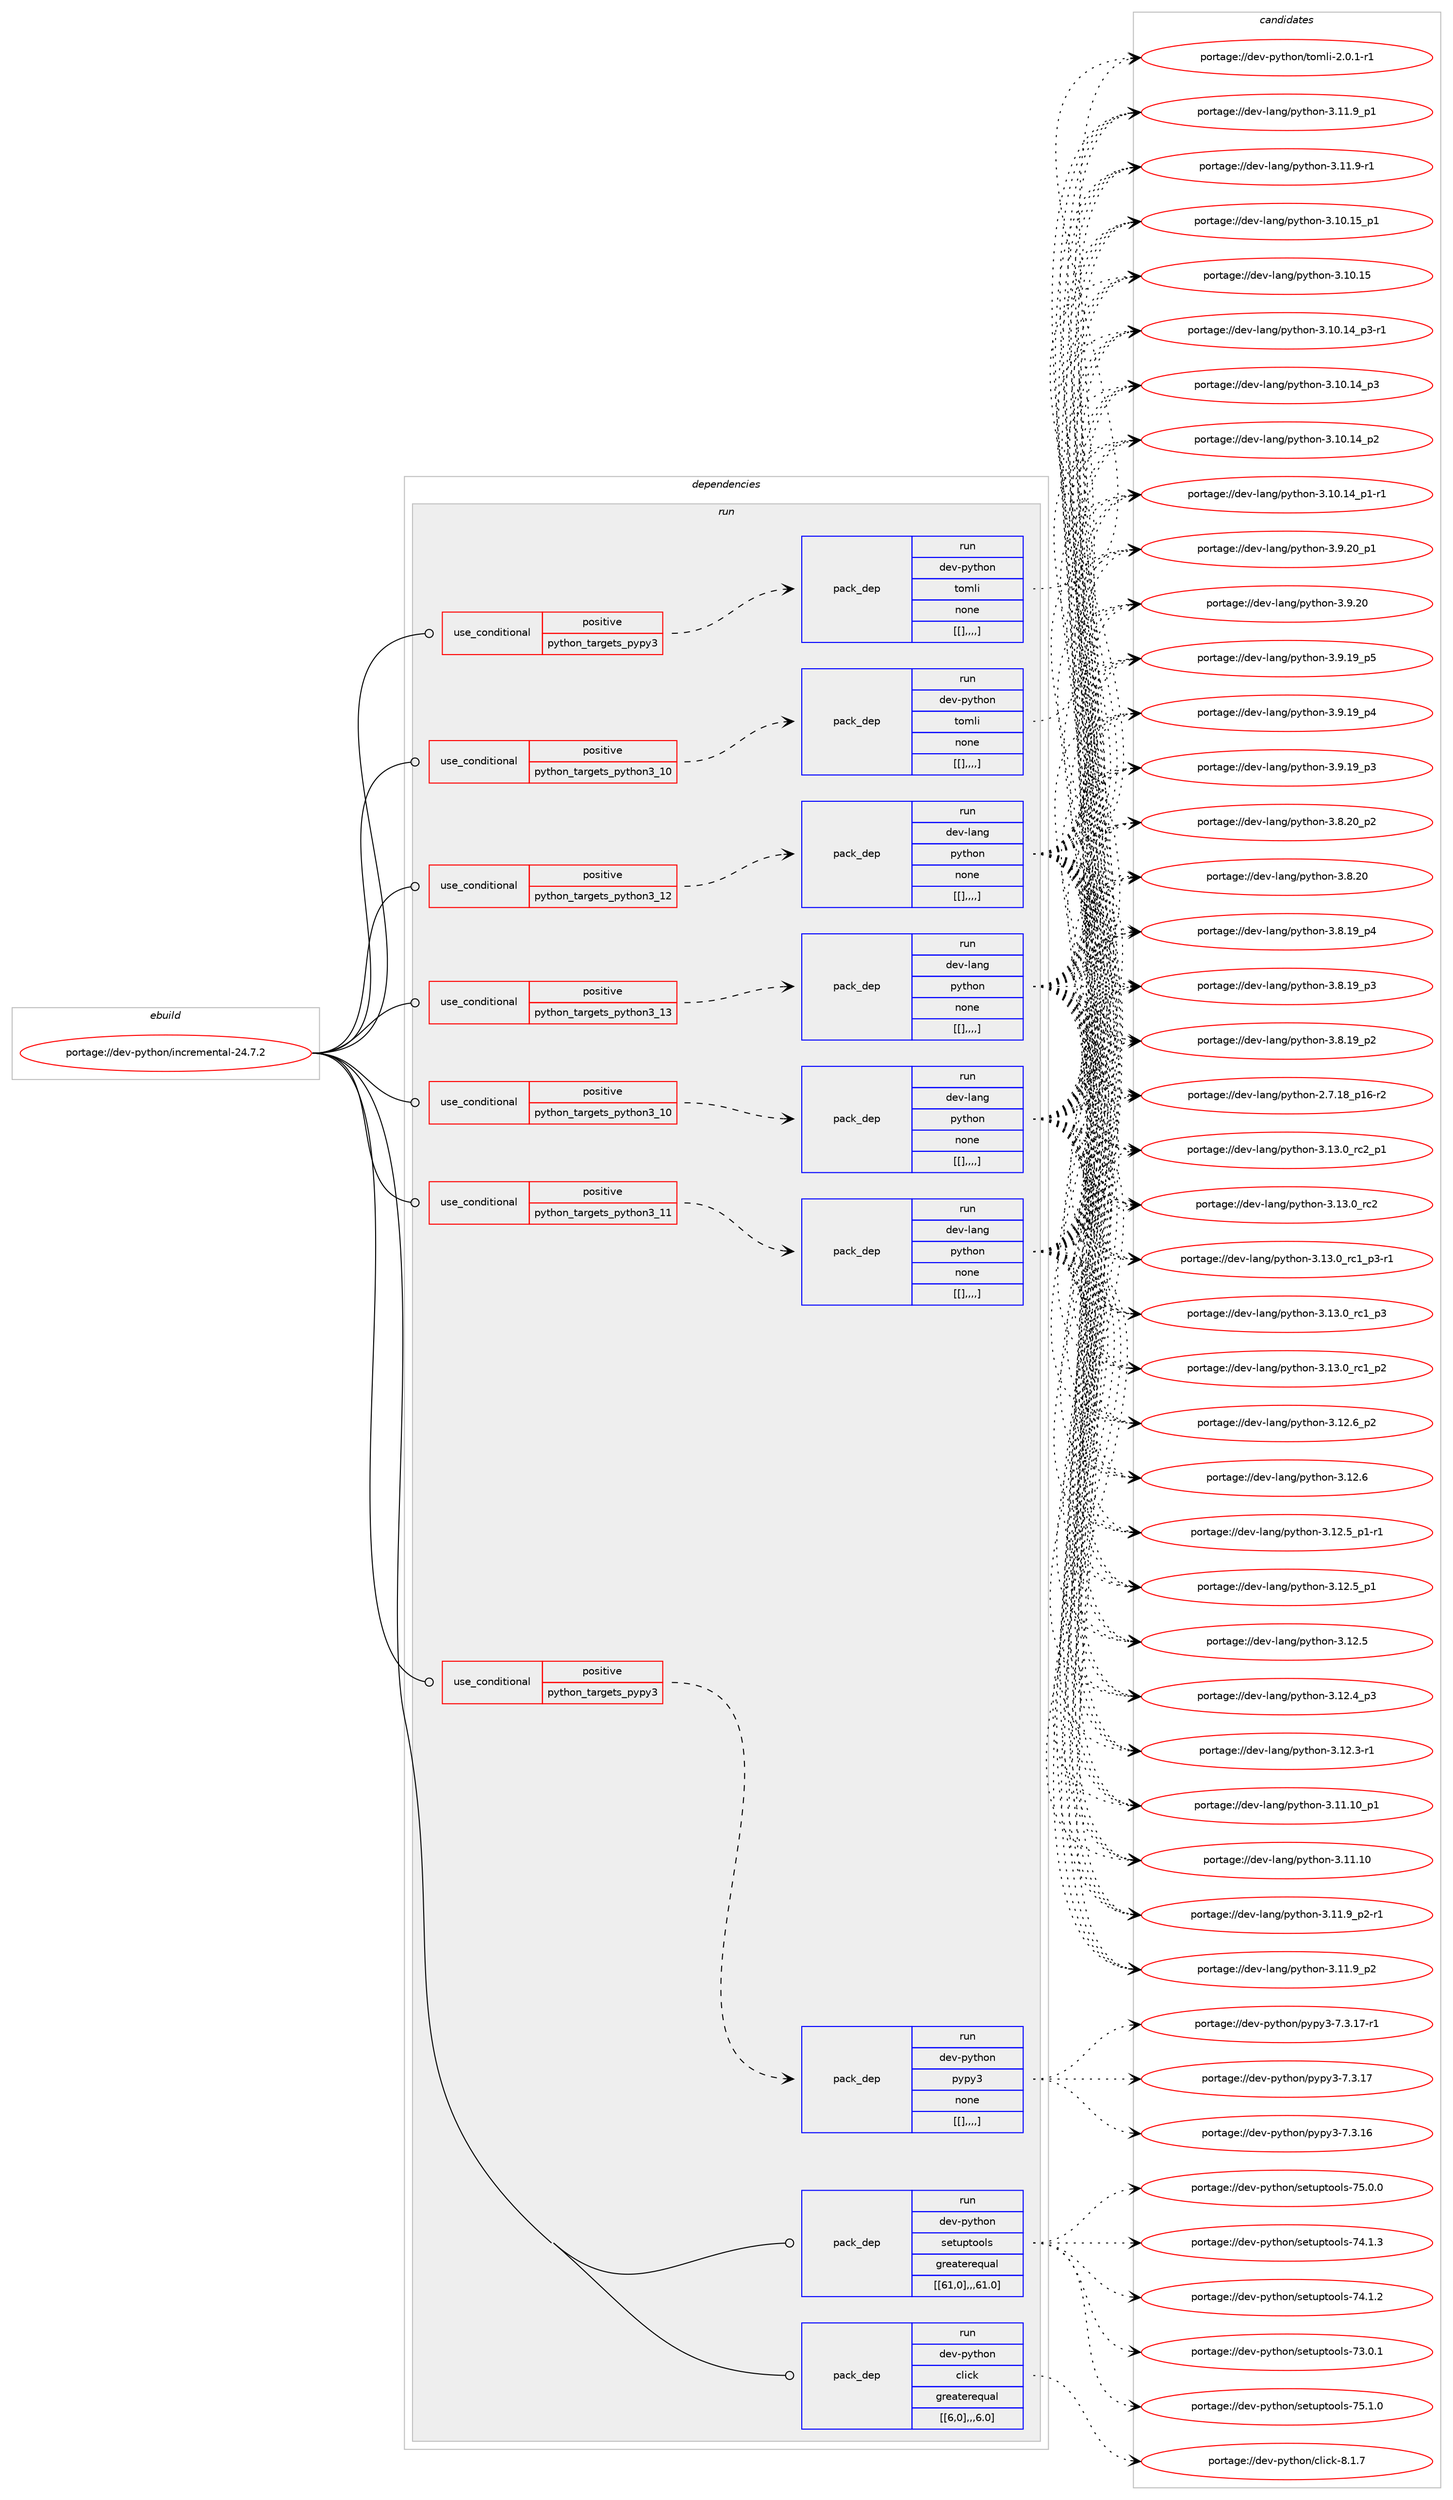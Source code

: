 digraph prolog {

# *************
# Graph options
# *************

newrank=true;
concentrate=true;
compound=true;
graph [rankdir=LR,fontname=Helvetica,fontsize=10,ranksep=1.5];#, ranksep=2.5, nodesep=0.2];
edge  [arrowhead=vee];
node  [fontname=Helvetica,fontsize=10];

# **********
# The ebuild
# **********

subgraph cluster_leftcol {
color=gray;
label=<<i>ebuild</i>>;
id [label="portage://dev-python/incremental-24.7.2", color=red, width=4, href="../dev-python/incremental-24.7.2.svg"];
}

# ****************
# The dependencies
# ****************

subgraph cluster_midcol {
color=gray;
label=<<i>dependencies</i>>;
subgraph cluster_compile {
fillcolor="#eeeeee";
style=filled;
label=<<i>compile</i>>;
}
subgraph cluster_compileandrun {
fillcolor="#eeeeee";
style=filled;
label=<<i>compile and run</i>>;
}
subgraph cluster_run {
fillcolor="#eeeeee";
style=filled;
label=<<i>run</i>>;
subgraph cond34749 {
dependency150067 [label=<<TABLE BORDER="0" CELLBORDER="1" CELLSPACING="0" CELLPADDING="4"><TR><TD ROWSPAN="3" CELLPADDING="10">use_conditional</TD></TR><TR><TD>positive</TD></TR><TR><TD>python_targets_pypy3</TD></TR></TABLE>>, shape=none, color=red];
subgraph pack114104 {
dependency150068 [label=<<TABLE BORDER="0" CELLBORDER="1" CELLSPACING="0" CELLPADDING="4" WIDTH="220"><TR><TD ROWSPAN="6" CELLPADDING="30">pack_dep</TD></TR><TR><TD WIDTH="110">run</TD></TR><TR><TD>dev-python</TD></TR><TR><TD>pypy3</TD></TR><TR><TD>none</TD></TR><TR><TD>[[],,,,]</TD></TR></TABLE>>, shape=none, color=blue];
}
dependency150067:e -> dependency150068:w [weight=20,style="dashed",arrowhead="vee"];
}
id:e -> dependency150067:w [weight=20,style="solid",arrowhead="odot"];
subgraph cond34750 {
dependency150069 [label=<<TABLE BORDER="0" CELLBORDER="1" CELLSPACING="0" CELLPADDING="4"><TR><TD ROWSPAN="3" CELLPADDING="10">use_conditional</TD></TR><TR><TD>positive</TD></TR><TR><TD>python_targets_pypy3</TD></TR></TABLE>>, shape=none, color=red];
subgraph pack114105 {
dependency150070 [label=<<TABLE BORDER="0" CELLBORDER="1" CELLSPACING="0" CELLPADDING="4" WIDTH="220"><TR><TD ROWSPAN="6" CELLPADDING="30">pack_dep</TD></TR><TR><TD WIDTH="110">run</TD></TR><TR><TD>dev-python</TD></TR><TR><TD>tomli</TD></TR><TR><TD>none</TD></TR><TR><TD>[[],,,,]</TD></TR></TABLE>>, shape=none, color=blue];
}
dependency150069:e -> dependency150070:w [weight=20,style="dashed",arrowhead="vee"];
}
id:e -> dependency150069:w [weight=20,style="solid",arrowhead="odot"];
subgraph cond34751 {
dependency150071 [label=<<TABLE BORDER="0" CELLBORDER="1" CELLSPACING="0" CELLPADDING="4"><TR><TD ROWSPAN="3" CELLPADDING="10">use_conditional</TD></TR><TR><TD>positive</TD></TR><TR><TD>python_targets_python3_10</TD></TR></TABLE>>, shape=none, color=red];
subgraph pack114106 {
dependency150072 [label=<<TABLE BORDER="0" CELLBORDER="1" CELLSPACING="0" CELLPADDING="4" WIDTH="220"><TR><TD ROWSPAN="6" CELLPADDING="30">pack_dep</TD></TR><TR><TD WIDTH="110">run</TD></TR><TR><TD>dev-lang</TD></TR><TR><TD>python</TD></TR><TR><TD>none</TD></TR><TR><TD>[[],,,,]</TD></TR></TABLE>>, shape=none, color=blue];
}
dependency150071:e -> dependency150072:w [weight=20,style="dashed",arrowhead="vee"];
}
id:e -> dependency150071:w [weight=20,style="solid",arrowhead="odot"];
subgraph cond34752 {
dependency150073 [label=<<TABLE BORDER="0" CELLBORDER="1" CELLSPACING="0" CELLPADDING="4"><TR><TD ROWSPAN="3" CELLPADDING="10">use_conditional</TD></TR><TR><TD>positive</TD></TR><TR><TD>python_targets_python3_10</TD></TR></TABLE>>, shape=none, color=red];
subgraph pack114107 {
dependency150074 [label=<<TABLE BORDER="0" CELLBORDER="1" CELLSPACING="0" CELLPADDING="4" WIDTH="220"><TR><TD ROWSPAN="6" CELLPADDING="30">pack_dep</TD></TR><TR><TD WIDTH="110">run</TD></TR><TR><TD>dev-python</TD></TR><TR><TD>tomli</TD></TR><TR><TD>none</TD></TR><TR><TD>[[],,,,]</TD></TR></TABLE>>, shape=none, color=blue];
}
dependency150073:e -> dependency150074:w [weight=20,style="dashed",arrowhead="vee"];
}
id:e -> dependency150073:w [weight=20,style="solid",arrowhead="odot"];
subgraph cond34753 {
dependency150075 [label=<<TABLE BORDER="0" CELLBORDER="1" CELLSPACING="0" CELLPADDING="4"><TR><TD ROWSPAN="3" CELLPADDING="10">use_conditional</TD></TR><TR><TD>positive</TD></TR><TR><TD>python_targets_python3_11</TD></TR></TABLE>>, shape=none, color=red];
subgraph pack114108 {
dependency150076 [label=<<TABLE BORDER="0" CELLBORDER="1" CELLSPACING="0" CELLPADDING="4" WIDTH="220"><TR><TD ROWSPAN="6" CELLPADDING="30">pack_dep</TD></TR><TR><TD WIDTH="110">run</TD></TR><TR><TD>dev-lang</TD></TR><TR><TD>python</TD></TR><TR><TD>none</TD></TR><TR><TD>[[],,,,]</TD></TR></TABLE>>, shape=none, color=blue];
}
dependency150075:e -> dependency150076:w [weight=20,style="dashed",arrowhead="vee"];
}
id:e -> dependency150075:w [weight=20,style="solid",arrowhead="odot"];
subgraph cond34754 {
dependency150077 [label=<<TABLE BORDER="0" CELLBORDER="1" CELLSPACING="0" CELLPADDING="4"><TR><TD ROWSPAN="3" CELLPADDING="10">use_conditional</TD></TR><TR><TD>positive</TD></TR><TR><TD>python_targets_python3_12</TD></TR></TABLE>>, shape=none, color=red];
subgraph pack114109 {
dependency150078 [label=<<TABLE BORDER="0" CELLBORDER="1" CELLSPACING="0" CELLPADDING="4" WIDTH="220"><TR><TD ROWSPAN="6" CELLPADDING="30">pack_dep</TD></TR><TR><TD WIDTH="110">run</TD></TR><TR><TD>dev-lang</TD></TR><TR><TD>python</TD></TR><TR><TD>none</TD></TR><TR><TD>[[],,,,]</TD></TR></TABLE>>, shape=none, color=blue];
}
dependency150077:e -> dependency150078:w [weight=20,style="dashed",arrowhead="vee"];
}
id:e -> dependency150077:w [weight=20,style="solid",arrowhead="odot"];
subgraph cond34755 {
dependency150079 [label=<<TABLE BORDER="0" CELLBORDER="1" CELLSPACING="0" CELLPADDING="4"><TR><TD ROWSPAN="3" CELLPADDING="10">use_conditional</TD></TR><TR><TD>positive</TD></TR><TR><TD>python_targets_python3_13</TD></TR></TABLE>>, shape=none, color=red];
subgraph pack114110 {
dependency150080 [label=<<TABLE BORDER="0" CELLBORDER="1" CELLSPACING="0" CELLPADDING="4" WIDTH="220"><TR><TD ROWSPAN="6" CELLPADDING="30">pack_dep</TD></TR><TR><TD WIDTH="110">run</TD></TR><TR><TD>dev-lang</TD></TR><TR><TD>python</TD></TR><TR><TD>none</TD></TR><TR><TD>[[],,,,]</TD></TR></TABLE>>, shape=none, color=blue];
}
dependency150079:e -> dependency150080:w [weight=20,style="dashed",arrowhead="vee"];
}
id:e -> dependency150079:w [weight=20,style="solid",arrowhead="odot"];
subgraph pack114111 {
dependency150081 [label=<<TABLE BORDER="0" CELLBORDER="1" CELLSPACING="0" CELLPADDING="4" WIDTH="220"><TR><TD ROWSPAN="6" CELLPADDING="30">pack_dep</TD></TR><TR><TD WIDTH="110">run</TD></TR><TR><TD>dev-python</TD></TR><TR><TD>click</TD></TR><TR><TD>greaterequal</TD></TR><TR><TD>[[6,0],,,6.0]</TD></TR></TABLE>>, shape=none, color=blue];
}
id:e -> dependency150081:w [weight=20,style="solid",arrowhead="odot"];
subgraph pack114112 {
dependency150082 [label=<<TABLE BORDER="0" CELLBORDER="1" CELLSPACING="0" CELLPADDING="4" WIDTH="220"><TR><TD ROWSPAN="6" CELLPADDING="30">pack_dep</TD></TR><TR><TD WIDTH="110">run</TD></TR><TR><TD>dev-python</TD></TR><TR><TD>setuptools</TD></TR><TR><TD>greaterequal</TD></TR><TR><TD>[[61,0],,,61.0]</TD></TR></TABLE>>, shape=none, color=blue];
}
id:e -> dependency150082:w [weight=20,style="solid",arrowhead="odot"];
}
}

# **************
# The candidates
# **************

subgraph cluster_choices {
rank=same;
color=gray;
label=<<i>candidates</i>>;

subgraph choice114104 {
color=black;
nodesep=1;
choice100101118451121211161041111104711212111212151455546514649554511449 [label="portage://dev-python/pypy3-7.3.17-r1", color=red, width=4,href="../dev-python/pypy3-7.3.17-r1.svg"];
choice10010111845112121116104111110471121211121215145554651464955 [label="portage://dev-python/pypy3-7.3.17", color=red, width=4,href="../dev-python/pypy3-7.3.17.svg"];
choice10010111845112121116104111110471121211121215145554651464954 [label="portage://dev-python/pypy3-7.3.16", color=red, width=4,href="../dev-python/pypy3-7.3.16.svg"];
dependency150068:e -> choice100101118451121211161041111104711212111212151455546514649554511449:w [style=dotted,weight="100"];
dependency150068:e -> choice10010111845112121116104111110471121211121215145554651464955:w [style=dotted,weight="100"];
dependency150068:e -> choice10010111845112121116104111110471121211121215145554651464954:w [style=dotted,weight="100"];
}
subgraph choice114105 {
color=black;
nodesep=1;
choice10010111845112121116104111110471161111091081054550464846494511449 [label="portage://dev-python/tomli-2.0.1-r1", color=red, width=4,href="../dev-python/tomli-2.0.1-r1.svg"];
dependency150070:e -> choice10010111845112121116104111110471161111091081054550464846494511449:w [style=dotted,weight="100"];
}
subgraph choice114106 {
color=black;
nodesep=1;
choice100101118451089711010347112121116104111110455146495146489511499509511249 [label="portage://dev-lang/python-3.13.0_rc2_p1", color=red, width=4,href="../dev-lang/python-3.13.0_rc2_p1.svg"];
choice10010111845108971101034711212111610411111045514649514648951149950 [label="portage://dev-lang/python-3.13.0_rc2", color=red, width=4,href="../dev-lang/python-3.13.0_rc2.svg"];
choice1001011184510897110103471121211161041111104551464951464895114994995112514511449 [label="portage://dev-lang/python-3.13.0_rc1_p3-r1", color=red, width=4,href="../dev-lang/python-3.13.0_rc1_p3-r1.svg"];
choice100101118451089711010347112121116104111110455146495146489511499499511251 [label="portage://dev-lang/python-3.13.0_rc1_p3", color=red, width=4,href="../dev-lang/python-3.13.0_rc1_p3.svg"];
choice100101118451089711010347112121116104111110455146495146489511499499511250 [label="portage://dev-lang/python-3.13.0_rc1_p2", color=red, width=4,href="../dev-lang/python-3.13.0_rc1_p2.svg"];
choice100101118451089711010347112121116104111110455146495046549511250 [label="portage://dev-lang/python-3.12.6_p2", color=red, width=4,href="../dev-lang/python-3.12.6_p2.svg"];
choice10010111845108971101034711212111610411111045514649504654 [label="portage://dev-lang/python-3.12.6", color=red, width=4,href="../dev-lang/python-3.12.6.svg"];
choice1001011184510897110103471121211161041111104551464950465395112494511449 [label="portage://dev-lang/python-3.12.5_p1-r1", color=red, width=4,href="../dev-lang/python-3.12.5_p1-r1.svg"];
choice100101118451089711010347112121116104111110455146495046539511249 [label="portage://dev-lang/python-3.12.5_p1", color=red, width=4,href="../dev-lang/python-3.12.5_p1.svg"];
choice10010111845108971101034711212111610411111045514649504653 [label="portage://dev-lang/python-3.12.5", color=red, width=4,href="../dev-lang/python-3.12.5.svg"];
choice100101118451089711010347112121116104111110455146495046529511251 [label="portage://dev-lang/python-3.12.4_p3", color=red, width=4,href="../dev-lang/python-3.12.4_p3.svg"];
choice100101118451089711010347112121116104111110455146495046514511449 [label="portage://dev-lang/python-3.12.3-r1", color=red, width=4,href="../dev-lang/python-3.12.3-r1.svg"];
choice10010111845108971101034711212111610411111045514649494649489511249 [label="portage://dev-lang/python-3.11.10_p1", color=red, width=4,href="../dev-lang/python-3.11.10_p1.svg"];
choice1001011184510897110103471121211161041111104551464949464948 [label="portage://dev-lang/python-3.11.10", color=red, width=4,href="../dev-lang/python-3.11.10.svg"];
choice1001011184510897110103471121211161041111104551464949465795112504511449 [label="portage://dev-lang/python-3.11.9_p2-r1", color=red, width=4,href="../dev-lang/python-3.11.9_p2-r1.svg"];
choice100101118451089711010347112121116104111110455146494946579511250 [label="portage://dev-lang/python-3.11.9_p2", color=red, width=4,href="../dev-lang/python-3.11.9_p2.svg"];
choice100101118451089711010347112121116104111110455146494946579511249 [label="portage://dev-lang/python-3.11.9_p1", color=red, width=4,href="../dev-lang/python-3.11.9_p1.svg"];
choice100101118451089711010347112121116104111110455146494946574511449 [label="portage://dev-lang/python-3.11.9-r1", color=red, width=4,href="../dev-lang/python-3.11.9-r1.svg"];
choice10010111845108971101034711212111610411111045514649484649539511249 [label="portage://dev-lang/python-3.10.15_p1", color=red, width=4,href="../dev-lang/python-3.10.15_p1.svg"];
choice1001011184510897110103471121211161041111104551464948464953 [label="portage://dev-lang/python-3.10.15", color=red, width=4,href="../dev-lang/python-3.10.15.svg"];
choice100101118451089711010347112121116104111110455146494846495295112514511449 [label="portage://dev-lang/python-3.10.14_p3-r1", color=red, width=4,href="../dev-lang/python-3.10.14_p3-r1.svg"];
choice10010111845108971101034711212111610411111045514649484649529511251 [label="portage://dev-lang/python-3.10.14_p3", color=red, width=4,href="../dev-lang/python-3.10.14_p3.svg"];
choice10010111845108971101034711212111610411111045514649484649529511250 [label="portage://dev-lang/python-3.10.14_p2", color=red, width=4,href="../dev-lang/python-3.10.14_p2.svg"];
choice100101118451089711010347112121116104111110455146494846495295112494511449 [label="portage://dev-lang/python-3.10.14_p1-r1", color=red, width=4,href="../dev-lang/python-3.10.14_p1-r1.svg"];
choice100101118451089711010347112121116104111110455146574650489511249 [label="portage://dev-lang/python-3.9.20_p1", color=red, width=4,href="../dev-lang/python-3.9.20_p1.svg"];
choice10010111845108971101034711212111610411111045514657465048 [label="portage://dev-lang/python-3.9.20", color=red, width=4,href="../dev-lang/python-3.9.20.svg"];
choice100101118451089711010347112121116104111110455146574649579511253 [label="portage://dev-lang/python-3.9.19_p5", color=red, width=4,href="../dev-lang/python-3.9.19_p5.svg"];
choice100101118451089711010347112121116104111110455146574649579511252 [label="portage://dev-lang/python-3.9.19_p4", color=red, width=4,href="../dev-lang/python-3.9.19_p4.svg"];
choice100101118451089711010347112121116104111110455146574649579511251 [label="portage://dev-lang/python-3.9.19_p3", color=red, width=4,href="../dev-lang/python-3.9.19_p3.svg"];
choice100101118451089711010347112121116104111110455146564650489511250 [label="portage://dev-lang/python-3.8.20_p2", color=red, width=4,href="../dev-lang/python-3.8.20_p2.svg"];
choice10010111845108971101034711212111610411111045514656465048 [label="portage://dev-lang/python-3.8.20", color=red, width=4,href="../dev-lang/python-3.8.20.svg"];
choice100101118451089711010347112121116104111110455146564649579511252 [label="portage://dev-lang/python-3.8.19_p4", color=red, width=4,href="../dev-lang/python-3.8.19_p4.svg"];
choice100101118451089711010347112121116104111110455146564649579511251 [label="portage://dev-lang/python-3.8.19_p3", color=red, width=4,href="../dev-lang/python-3.8.19_p3.svg"];
choice100101118451089711010347112121116104111110455146564649579511250 [label="portage://dev-lang/python-3.8.19_p2", color=red, width=4,href="../dev-lang/python-3.8.19_p2.svg"];
choice100101118451089711010347112121116104111110455046554649569511249544511450 [label="portage://dev-lang/python-2.7.18_p16-r2", color=red, width=4,href="../dev-lang/python-2.7.18_p16-r2.svg"];
dependency150072:e -> choice100101118451089711010347112121116104111110455146495146489511499509511249:w [style=dotted,weight="100"];
dependency150072:e -> choice10010111845108971101034711212111610411111045514649514648951149950:w [style=dotted,weight="100"];
dependency150072:e -> choice1001011184510897110103471121211161041111104551464951464895114994995112514511449:w [style=dotted,weight="100"];
dependency150072:e -> choice100101118451089711010347112121116104111110455146495146489511499499511251:w [style=dotted,weight="100"];
dependency150072:e -> choice100101118451089711010347112121116104111110455146495146489511499499511250:w [style=dotted,weight="100"];
dependency150072:e -> choice100101118451089711010347112121116104111110455146495046549511250:w [style=dotted,weight="100"];
dependency150072:e -> choice10010111845108971101034711212111610411111045514649504654:w [style=dotted,weight="100"];
dependency150072:e -> choice1001011184510897110103471121211161041111104551464950465395112494511449:w [style=dotted,weight="100"];
dependency150072:e -> choice100101118451089711010347112121116104111110455146495046539511249:w [style=dotted,weight="100"];
dependency150072:e -> choice10010111845108971101034711212111610411111045514649504653:w [style=dotted,weight="100"];
dependency150072:e -> choice100101118451089711010347112121116104111110455146495046529511251:w [style=dotted,weight="100"];
dependency150072:e -> choice100101118451089711010347112121116104111110455146495046514511449:w [style=dotted,weight="100"];
dependency150072:e -> choice10010111845108971101034711212111610411111045514649494649489511249:w [style=dotted,weight="100"];
dependency150072:e -> choice1001011184510897110103471121211161041111104551464949464948:w [style=dotted,weight="100"];
dependency150072:e -> choice1001011184510897110103471121211161041111104551464949465795112504511449:w [style=dotted,weight="100"];
dependency150072:e -> choice100101118451089711010347112121116104111110455146494946579511250:w [style=dotted,weight="100"];
dependency150072:e -> choice100101118451089711010347112121116104111110455146494946579511249:w [style=dotted,weight="100"];
dependency150072:e -> choice100101118451089711010347112121116104111110455146494946574511449:w [style=dotted,weight="100"];
dependency150072:e -> choice10010111845108971101034711212111610411111045514649484649539511249:w [style=dotted,weight="100"];
dependency150072:e -> choice1001011184510897110103471121211161041111104551464948464953:w [style=dotted,weight="100"];
dependency150072:e -> choice100101118451089711010347112121116104111110455146494846495295112514511449:w [style=dotted,weight="100"];
dependency150072:e -> choice10010111845108971101034711212111610411111045514649484649529511251:w [style=dotted,weight="100"];
dependency150072:e -> choice10010111845108971101034711212111610411111045514649484649529511250:w [style=dotted,weight="100"];
dependency150072:e -> choice100101118451089711010347112121116104111110455146494846495295112494511449:w [style=dotted,weight="100"];
dependency150072:e -> choice100101118451089711010347112121116104111110455146574650489511249:w [style=dotted,weight="100"];
dependency150072:e -> choice10010111845108971101034711212111610411111045514657465048:w [style=dotted,weight="100"];
dependency150072:e -> choice100101118451089711010347112121116104111110455146574649579511253:w [style=dotted,weight="100"];
dependency150072:e -> choice100101118451089711010347112121116104111110455146574649579511252:w [style=dotted,weight="100"];
dependency150072:e -> choice100101118451089711010347112121116104111110455146574649579511251:w [style=dotted,weight="100"];
dependency150072:e -> choice100101118451089711010347112121116104111110455146564650489511250:w [style=dotted,weight="100"];
dependency150072:e -> choice10010111845108971101034711212111610411111045514656465048:w [style=dotted,weight="100"];
dependency150072:e -> choice100101118451089711010347112121116104111110455146564649579511252:w [style=dotted,weight="100"];
dependency150072:e -> choice100101118451089711010347112121116104111110455146564649579511251:w [style=dotted,weight="100"];
dependency150072:e -> choice100101118451089711010347112121116104111110455146564649579511250:w [style=dotted,weight="100"];
dependency150072:e -> choice100101118451089711010347112121116104111110455046554649569511249544511450:w [style=dotted,weight="100"];
}
subgraph choice114107 {
color=black;
nodesep=1;
choice10010111845112121116104111110471161111091081054550464846494511449 [label="portage://dev-python/tomli-2.0.1-r1", color=red, width=4,href="../dev-python/tomli-2.0.1-r1.svg"];
dependency150074:e -> choice10010111845112121116104111110471161111091081054550464846494511449:w [style=dotted,weight="100"];
}
subgraph choice114108 {
color=black;
nodesep=1;
choice100101118451089711010347112121116104111110455146495146489511499509511249 [label="portage://dev-lang/python-3.13.0_rc2_p1", color=red, width=4,href="../dev-lang/python-3.13.0_rc2_p1.svg"];
choice10010111845108971101034711212111610411111045514649514648951149950 [label="portage://dev-lang/python-3.13.0_rc2", color=red, width=4,href="../dev-lang/python-3.13.0_rc2.svg"];
choice1001011184510897110103471121211161041111104551464951464895114994995112514511449 [label="portage://dev-lang/python-3.13.0_rc1_p3-r1", color=red, width=4,href="../dev-lang/python-3.13.0_rc1_p3-r1.svg"];
choice100101118451089711010347112121116104111110455146495146489511499499511251 [label="portage://dev-lang/python-3.13.0_rc1_p3", color=red, width=4,href="../dev-lang/python-3.13.0_rc1_p3.svg"];
choice100101118451089711010347112121116104111110455146495146489511499499511250 [label="portage://dev-lang/python-3.13.0_rc1_p2", color=red, width=4,href="../dev-lang/python-3.13.0_rc1_p2.svg"];
choice100101118451089711010347112121116104111110455146495046549511250 [label="portage://dev-lang/python-3.12.6_p2", color=red, width=4,href="../dev-lang/python-3.12.6_p2.svg"];
choice10010111845108971101034711212111610411111045514649504654 [label="portage://dev-lang/python-3.12.6", color=red, width=4,href="../dev-lang/python-3.12.6.svg"];
choice1001011184510897110103471121211161041111104551464950465395112494511449 [label="portage://dev-lang/python-3.12.5_p1-r1", color=red, width=4,href="../dev-lang/python-3.12.5_p1-r1.svg"];
choice100101118451089711010347112121116104111110455146495046539511249 [label="portage://dev-lang/python-3.12.5_p1", color=red, width=4,href="../dev-lang/python-3.12.5_p1.svg"];
choice10010111845108971101034711212111610411111045514649504653 [label="portage://dev-lang/python-3.12.5", color=red, width=4,href="../dev-lang/python-3.12.5.svg"];
choice100101118451089711010347112121116104111110455146495046529511251 [label="portage://dev-lang/python-3.12.4_p3", color=red, width=4,href="../dev-lang/python-3.12.4_p3.svg"];
choice100101118451089711010347112121116104111110455146495046514511449 [label="portage://dev-lang/python-3.12.3-r1", color=red, width=4,href="../dev-lang/python-3.12.3-r1.svg"];
choice10010111845108971101034711212111610411111045514649494649489511249 [label="portage://dev-lang/python-3.11.10_p1", color=red, width=4,href="../dev-lang/python-3.11.10_p1.svg"];
choice1001011184510897110103471121211161041111104551464949464948 [label="portage://dev-lang/python-3.11.10", color=red, width=4,href="../dev-lang/python-3.11.10.svg"];
choice1001011184510897110103471121211161041111104551464949465795112504511449 [label="portage://dev-lang/python-3.11.9_p2-r1", color=red, width=4,href="../dev-lang/python-3.11.9_p2-r1.svg"];
choice100101118451089711010347112121116104111110455146494946579511250 [label="portage://dev-lang/python-3.11.9_p2", color=red, width=4,href="../dev-lang/python-3.11.9_p2.svg"];
choice100101118451089711010347112121116104111110455146494946579511249 [label="portage://dev-lang/python-3.11.9_p1", color=red, width=4,href="../dev-lang/python-3.11.9_p1.svg"];
choice100101118451089711010347112121116104111110455146494946574511449 [label="portage://dev-lang/python-3.11.9-r1", color=red, width=4,href="../dev-lang/python-3.11.9-r1.svg"];
choice10010111845108971101034711212111610411111045514649484649539511249 [label="portage://dev-lang/python-3.10.15_p1", color=red, width=4,href="../dev-lang/python-3.10.15_p1.svg"];
choice1001011184510897110103471121211161041111104551464948464953 [label="portage://dev-lang/python-3.10.15", color=red, width=4,href="../dev-lang/python-3.10.15.svg"];
choice100101118451089711010347112121116104111110455146494846495295112514511449 [label="portage://dev-lang/python-3.10.14_p3-r1", color=red, width=4,href="../dev-lang/python-3.10.14_p3-r1.svg"];
choice10010111845108971101034711212111610411111045514649484649529511251 [label="portage://dev-lang/python-3.10.14_p3", color=red, width=4,href="../dev-lang/python-3.10.14_p3.svg"];
choice10010111845108971101034711212111610411111045514649484649529511250 [label="portage://dev-lang/python-3.10.14_p2", color=red, width=4,href="../dev-lang/python-3.10.14_p2.svg"];
choice100101118451089711010347112121116104111110455146494846495295112494511449 [label="portage://dev-lang/python-3.10.14_p1-r1", color=red, width=4,href="../dev-lang/python-3.10.14_p1-r1.svg"];
choice100101118451089711010347112121116104111110455146574650489511249 [label="portage://dev-lang/python-3.9.20_p1", color=red, width=4,href="../dev-lang/python-3.9.20_p1.svg"];
choice10010111845108971101034711212111610411111045514657465048 [label="portage://dev-lang/python-3.9.20", color=red, width=4,href="../dev-lang/python-3.9.20.svg"];
choice100101118451089711010347112121116104111110455146574649579511253 [label="portage://dev-lang/python-3.9.19_p5", color=red, width=4,href="../dev-lang/python-3.9.19_p5.svg"];
choice100101118451089711010347112121116104111110455146574649579511252 [label="portage://dev-lang/python-3.9.19_p4", color=red, width=4,href="../dev-lang/python-3.9.19_p4.svg"];
choice100101118451089711010347112121116104111110455146574649579511251 [label="portage://dev-lang/python-3.9.19_p3", color=red, width=4,href="../dev-lang/python-3.9.19_p3.svg"];
choice100101118451089711010347112121116104111110455146564650489511250 [label="portage://dev-lang/python-3.8.20_p2", color=red, width=4,href="../dev-lang/python-3.8.20_p2.svg"];
choice10010111845108971101034711212111610411111045514656465048 [label="portage://dev-lang/python-3.8.20", color=red, width=4,href="../dev-lang/python-3.8.20.svg"];
choice100101118451089711010347112121116104111110455146564649579511252 [label="portage://dev-lang/python-3.8.19_p4", color=red, width=4,href="../dev-lang/python-3.8.19_p4.svg"];
choice100101118451089711010347112121116104111110455146564649579511251 [label="portage://dev-lang/python-3.8.19_p3", color=red, width=4,href="../dev-lang/python-3.8.19_p3.svg"];
choice100101118451089711010347112121116104111110455146564649579511250 [label="portage://dev-lang/python-3.8.19_p2", color=red, width=4,href="../dev-lang/python-3.8.19_p2.svg"];
choice100101118451089711010347112121116104111110455046554649569511249544511450 [label="portage://dev-lang/python-2.7.18_p16-r2", color=red, width=4,href="../dev-lang/python-2.7.18_p16-r2.svg"];
dependency150076:e -> choice100101118451089711010347112121116104111110455146495146489511499509511249:w [style=dotted,weight="100"];
dependency150076:e -> choice10010111845108971101034711212111610411111045514649514648951149950:w [style=dotted,weight="100"];
dependency150076:e -> choice1001011184510897110103471121211161041111104551464951464895114994995112514511449:w [style=dotted,weight="100"];
dependency150076:e -> choice100101118451089711010347112121116104111110455146495146489511499499511251:w [style=dotted,weight="100"];
dependency150076:e -> choice100101118451089711010347112121116104111110455146495146489511499499511250:w [style=dotted,weight="100"];
dependency150076:e -> choice100101118451089711010347112121116104111110455146495046549511250:w [style=dotted,weight="100"];
dependency150076:e -> choice10010111845108971101034711212111610411111045514649504654:w [style=dotted,weight="100"];
dependency150076:e -> choice1001011184510897110103471121211161041111104551464950465395112494511449:w [style=dotted,weight="100"];
dependency150076:e -> choice100101118451089711010347112121116104111110455146495046539511249:w [style=dotted,weight="100"];
dependency150076:e -> choice10010111845108971101034711212111610411111045514649504653:w [style=dotted,weight="100"];
dependency150076:e -> choice100101118451089711010347112121116104111110455146495046529511251:w [style=dotted,weight="100"];
dependency150076:e -> choice100101118451089711010347112121116104111110455146495046514511449:w [style=dotted,weight="100"];
dependency150076:e -> choice10010111845108971101034711212111610411111045514649494649489511249:w [style=dotted,weight="100"];
dependency150076:e -> choice1001011184510897110103471121211161041111104551464949464948:w [style=dotted,weight="100"];
dependency150076:e -> choice1001011184510897110103471121211161041111104551464949465795112504511449:w [style=dotted,weight="100"];
dependency150076:e -> choice100101118451089711010347112121116104111110455146494946579511250:w [style=dotted,weight="100"];
dependency150076:e -> choice100101118451089711010347112121116104111110455146494946579511249:w [style=dotted,weight="100"];
dependency150076:e -> choice100101118451089711010347112121116104111110455146494946574511449:w [style=dotted,weight="100"];
dependency150076:e -> choice10010111845108971101034711212111610411111045514649484649539511249:w [style=dotted,weight="100"];
dependency150076:e -> choice1001011184510897110103471121211161041111104551464948464953:w [style=dotted,weight="100"];
dependency150076:e -> choice100101118451089711010347112121116104111110455146494846495295112514511449:w [style=dotted,weight="100"];
dependency150076:e -> choice10010111845108971101034711212111610411111045514649484649529511251:w [style=dotted,weight="100"];
dependency150076:e -> choice10010111845108971101034711212111610411111045514649484649529511250:w [style=dotted,weight="100"];
dependency150076:e -> choice100101118451089711010347112121116104111110455146494846495295112494511449:w [style=dotted,weight="100"];
dependency150076:e -> choice100101118451089711010347112121116104111110455146574650489511249:w [style=dotted,weight="100"];
dependency150076:e -> choice10010111845108971101034711212111610411111045514657465048:w [style=dotted,weight="100"];
dependency150076:e -> choice100101118451089711010347112121116104111110455146574649579511253:w [style=dotted,weight="100"];
dependency150076:e -> choice100101118451089711010347112121116104111110455146574649579511252:w [style=dotted,weight="100"];
dependency150076:e -> choice100101118451089711010347112121116104111110455146574649579511251:w [style=dotted,weight="100"];
dependency150076:e -> choice100101118451089711010347112121116104111110455146564650489511250:w [style=dotted,weight="100"];
dependency150076:e -> choice10010111845108971101034711212111610411111045514656465048:w [style=dotted,weight="100"];
dependency150076:e -> choice100101118451089711010347112121116104111110455146564649579511252:w [style=dotted,weight="100"];
dependency150076:e -> choice100101118451089711010347112121116104111110455146564649579511251:w [style=dotted,weight="100"];
dependency150076:e -> choice100101118451089711010347112121116104111110455146564649579511250:w [style=dotted,weight="100"];
dependency150076:e -> choice100101118451089711010347112121116104111110455046554649569511249544511450:w [style=dotted,weight="100"];
}
subgraph choice114109 {
color=black;
nodesep=1;
choice100101118451089711010347112121116104111110455146495146489511499509511249 [label="portage://dev-lang/python-3.13.0_rc2_p1", color=red, width=4,href="../dev-lang/python-3.13.0_rc2_p1.svg"];
choice10010111845108971101034711212111610411111045514649514648951149950 [label="portage://dev-lang/python-3.13.0_rc2", color=red, width=4,href="../dev-lang/python-3.13.0_rc2.svg"];
choice1001011184510897110103471121211161041111104551464951464895114994995112514511449 [label="portage://dev-lang/python-3.13.0_rc1_p3-r1", color=red, width=4,href="../dev-lang/python-3.13.0_rc1_p3-r1.svg"];
choice100101118451089711010347112121116104111110455146495146489511499499511251 [label="portage://dev-lang/python-3.13.0_rc1_p3", color=red, width=4,href="../dev-lang/python-3.13.0_rc1_p3.svg"];
choice100101118451089711010347112121116104111110455146495146489511499499511250 [label="portage://dev-lang/python-3.13.0_rc1_p2", color=red, width=4,href="../dev-lang/python-3.13.0_rc1_p2.svg"];
choice100101118451089711010347112121116104111110455146495046549511250 [label="portage://dev-lang/python-3.12.6_p2", color=red, width=4,href="../dev-lang/python-3.12.6_p2.svg"];
choice10010111845108971101034711212111610411111045514649504654 [label="portage://dev-lang/python-3.12.6", color=red, width=4,href="../dev-lang/python-3.12.6.svg"];
choice1001011184510897110103471121211161041111104551464950465395112494511449 [label="portage://dev-lang/python-3.12.5_p1-r1", color=red, width=4,href="../dev-lang/python-3.12.5_p1-r1.svg"];
choice100101118451089711010347112121116104111110455146495046539511249 [label="portage://dev-lang/python-3.12.5_p1", color=red, width=4,href="../dev-lang/python-3.12.5_p1.svg"];
choice10010111845108971101034711212111610411111045514649504653 [label="portage://dev-lang/python-3.12.5", color=red, width=4,href="../dev-lang/python-3.12.5.svg"];
choice100101118451089711010347112121116104111110455146495046529511251 [label="portage://dev-lang/python-3.12.4_p3", color=red, width=4,href="../dev-lang/python-3.12.4_p3.svg"];
choice100101118451089711010347112121116104111110455146495046514511449 [label="portage://dev-lang/python-3.12.3-r1", color=red, width=4,href="../dev-lang/python-3.12.3-r1.svg"];
choice10010111845108971101034711212111610411111045514649494649489511249 [label="portage://dev-lang/python-3.11.10_p1", color=red, width=4,href="../dev-lang/python-3.11.10_p1.svg"];
choice1001011184510897110103471121211161041111104551464949464948 [label="portage://dev-lang/python-3.11.10", color=red, width=4,href="../dev-lang/python-3.11.10.svg"];
choice1001011184510897110103471121211161041111104551464949465795112504511449 [label="portage://dev-lang/python-3.11.9_p2-r1", color=red, width=4,href="../dev-lang/python-3.11.9_p2-r1.svg"];
choice100101118451089711010347112121116104111110455146494946579511250 [label="portage://dev-lang/python-3.11.9_p2", color=red, width=4,href="../dev-lang/python-3.11.9_p2.svg"];
choice100101118451089711010347112121116104111110455146494946579511249 [label="portage://dev-lang/python-3.11.9_p1", color=red, width=4,href="../dev-lang/python-3.11.9_p1.svg"];
choice100101118451089711010347112121116104111110455146494946574511449 [label="portage://dev-lang/python-3.11.9-r1", color=red, width=4,href="../dev-lang/python-3.11.9-r1.svg"];
choice10010111845108971101034711212111610411111045514649484649539511249 [label="portage://dev-lang/python-3.10.15_p1", color=red, width=4,href="../dev-lang/python-3.10.15_p1.svg"];
choice1001011184510897110103471121211161041111104551464948464953 [label="portage://dev-lang/python-3.10.15", color=red, width=4,href="../dev-lang/python-3.10.15.svg"];
choice100101118451089711010347112121116104111110455146494846495295112514511449 [label="portage://dev-lang/python-3.10.14_p3-r1", color=red, width=4,href="../dev-lang/python-3.10.14_p3-r1.svg"];
choice10010111845108971101034711212111610411111045514649484649529511251 [label="portage://dev-lang/python-3.10.14_p3", color=red, width=4,href="../dev-lang/python-3.10.14_p3.svg"];
choice10010111845108971101034711212111610411111045514649484649529511250 [label="portage://dev-lang/python-3.10.14_p2", color=red, width=4,href="../dev-lang/python-3.10.14_p2.svg"];
choice100101118451089711010347112121116104111110455146494846495295112494511449 [label="portage://dev-lang/python-3.10.14_p1-r1", color=red, width=4,href="../dev-lang/python-3.10.14_p1-r1.svg"];
choice100101118451089711010347112121116104111110455146574650489511249 [label="portage://dev-lang/python-3.9.20_p1", color=red, width=4,href="../dev-lang/python-3.9.20_p1.svg"];
choice10010111845108971101034711212111610411111045514657465048 [label="portage://dev-lang/python-3.9.20", color=red, width=4,href="../dev-lang/python-3.9.20.svg"];
choice100101118451089711010347112121116104111110455146574649579511253 [label="portage://dev-lang/python-3.9.19_p5", color=red, width=4,href="../dev-lang/python-3.9.19_p5.svg"];
choice100101118451089711010347112121116104111110455146574649579511252 [label="portage://dev-lang/python-3.9.19_p4", color=red, width=4,href="../dev-lang/python-3.9.19_p4.svg"];
choice100101118451089711010347112121116104111110455146574649579511251 [label="portage://dev-lang/python-3.9.19_p3", color=red, width=4,href="../dev-lang/python-3.9.19_p3.svg"];
choice100101118451089711010347112121116104111110455146564650489511250 [label="portage://dev-lang/python-3.8.20_p2", color=red, width=4,href="../dev-lang/python-3.8.20_p2.svg"];
choice10010111845108971101034711212111610411111045514656465048 [label="portage://dev-lang/python-3.8.20", color=red, width=4,href="../dev-lang/python-3.8.20.svg"];
choice100101118451089711010347112121116104111110455146564649579511252 [label="portage://dev-lang/python-3.8.19_p4", color=red, width=4,href="../dev-lang/python-3.8.19_p4.svg"];
choice100101118451089711010347112121116104111110455146564649579511251 [label="portage://dev-lang/python-3.8.19_p3", color=red, width=4,href="../dev-lang/python-3.8.19_p3.svg"];
choice100101118451089711010347112121116104111110455146564649579511250 [label="portage://dev-lang/python-3.8.19_p2", color=red, width=4,href="../dev-lang/python-3.8.19_p2.svg"];
choice100101118451089711010347112121116104111110455046554649569511249544511450 [label="portage://dev-lang/python-2.7.18_p16-r2", color=red, width=4,href="../dev-lang/python-2.7.18_p16-r2.svg"];
dependency150078:e -> choice100101118451089711010347112121116104111110455146495146489511499509511249:w [style=dotted,weight="100"];
dependency150078:e -> choice10010111845108971101034711212111610411111045514649514648951149950:w [style=dotted,weight="100"];
dependency150078:e -> choice1001011184510897110103471121211161041111104551464951464895114994995112514511449:w [style=dotted,weight="100"];
dependency150078:e -> choice100101118451089711010347112121116104111110455146495146489511499499511251:w [style=dotted,weight="100"];
dependency150078:e -> choice100101118451089711010347112121116104111110455146495146489511499499511250:w [style=dotted,weight="100"];
dependency150078:e -> choice100101118451089711010347112121116104111110455146495046549511250:w [style=dotted,weight="100"];
dependency150078:e -> choice10010111845108971101034711212111610411111045514649504654:w [style=dotted,weight="100"];
dependency150078:e -> choice1001011184510897110103471121211161041111104551464950465395112494511449:w [style=dotted,weight="100"];
dependency150078:e -> choice100101118451089711010347112121116104111110455146495046539511249:w [style=dotted,weight="100"];
dependency150078:e -> choice10010111845108971101034711212111610411111045514649504653:w [style=dotted,weight="100"];
dependency150078:e -> choice100101118451089711010347112121116104111110455146495046529511251:w [style=dotted,weight="100"];
dependency150078:e -> choice100101118451089711010347112121116104111110455146495046514511449:w [style=dotted,weight="100"];
dependency150078:e -> choice10010111845108971101034711212111610411111045514649494649489511249:w [style=dotted,weight="100"];
dependency150078:e -> choice1001011184510897110103471121211161041111104551464949464948:w [style=dotted,weight="100"];
dependency150078:e -> choice1001011184510897110103471121211161041111104551464949465795112504511449:w [style=dotted,weight="100"];
dependency150078:e -> choice100101118451089711010347112121116104111110455146494946579511250:w [style=dotted,weight="100"];
dependency150078:e -> choice100101118451089711010347112121116104111110455146494946579511249:w [style=dotted,weight="100"];
dependency150078:e -> choice100101118451089711010347112121116104111110455146494946574511449:w [style=dotted,weight="100"];
dependency150078:e -> choice10010111845108971101034711212111610411111045514649484649539511249:w [style=dotted,weight="100"];
dependency150078:e -> choice1001011184510897110103471121211161041111104551464948464953:w [style=dotted,weight="100"];
dependency150078:e -> choice100101118451089711010347112121116104111110455146494846495295112514511449:w [style=dotted,weight="100"];
dependency150078:e -> choice10010111845108971101034711212111610411111045514649484649529511251:w [style=dotted,weight="100"];
dependency150078:e -> choice10010111845108971101034711212111610411111045514649484649529511250:w [style=dotted,weight="100"];
dependency150078:e -> choice100101118451089711010347112121116104111110455146494846495295112494511449:w [style=dotted,weight="100"];
dependency150078:e -> choice100101118451089711010347112121116104111110455146574650489511249:w [style=dotted,weight="100"];
dependency150078:e -> choice10010111845108971101034711212111610411111045514657465048:w [style=dotted,weight="100"];
dependency150078:e -> choice100101118451089711010347112121116104111110455146574649579511253:w [style=dotted,weight="100"];
dependency150078:e -> choice100101118451089711010347112121116104111110455146574649579511252:w [style=dotted,weight="100"];
dependency150078:e -> choice100101118451089711010347112121116104111110455146574649579511251:w [style=dotted,weight="100"];
dependency150078:e -> choice100101118451089711010347112121116104111110455146564650489511250:w [style=dotted,weight="100"];
dependency150078:e -> choice10010111845108971101034711212111610411111045514656465048:w [style=dotted,weight="100"];
dependency150078:e -> choice100101118451089711010347112121116104111110455146564649579511252:w [style=dotted,weight="100"];
dependency150078:e -> choice100101118451089711010347112121116104111110455146564649579511251:w [style=dotted,weight="100"];
dependency150078:e -> choice100101118451089711010347112121116104111110455146564649579511250:w [style=dotted,weight="100"];
dependency150078:e -> choice100101118451089711010347112121116104111110455046554649569511249544511450:w [style=dotted,weight="100"];
}
subgraph choice114110 {
color=black;
nodesep=1;
choice100101118451089711010347112121116104111110455146495146489511499509511249 [label="portage://dev-lang/python-3.13.0_rc2_p1", color=red, width=4,href="../dev-lang/python-3.13.0_rc2_p1.svg"];
choice10010111845108971101034711212111610411111045514649514648951149950 [label="portage://dev-lang/python-3.13.0_rc2", color=red, width=4,href="../dev-lang/python-3.13.0_rc2.svg"];
choice1001011184510897110103471121211161041111104551464951464895114994995112514511449 [label="portage://dev-lang/python-3.13.0_rc1_p3-r1", color=red, width=4,href="../dev-lang/python-3.13.0_rc1_p3-r1.svg"];
choice100101118451089711010347112121116104111110455146495146489511499499511251 [label="portage://dev-lang/python-3.13.0_rc1_p3", color=red, width=4,href="../dev-lang/python-3.13.0_rc1_p3.svg"];
choice100101118451089711010347112121116104111110455146495146489511499499511250 [label="portage://dev-lang/python-3.13.0_rc1_p2", color=red, width=4,href="../dev-lang/python-3.13.0_rc1_p2.svg"];
choice100101118451089711010347112121116104111110455146495046549511250 [label="portage://dev-lang/python-3.12.6_p2", color=red, width=4,href="../dev-lang/python-3.12.6_p2.svg"];
choice10010111845108971101034711212111610411111045514649504654 [label="portage://dev-lang/python-3.12.6", color=red, width=4,href="../dev-lang/python-3.12.6.svg"];
choice1001011184510897110103471121211161041111104551464950465395112494511449 [label="portage://dev-lang/python-3.12.5_p1-r1", color=red, width=4,href="../dev-lang/python-3.12.5_p1-r1.svg"];
choice100101118451089711010347112121116104111110455146495046539511249 [label="portage://dev-lang/python-3.12.5_p1", color=red, width=4,href="../dev-lang/python-3.12.5_p1.svg"];
choice10010111845108971101034711212111610411111045514649504653 [label="portage://dev-lang/python-3.12.5", color=red, width=4,href="../dev-lang/python-3.12.5.svg"];
choice100101118451089711010347112121116104111110455146495046529511251 [label="portage://dev-lang/python-3.12.4_p3", color=red, width=4,href="../dev-lang/python-3.12.4_p3.svg"];
choice100101118451089711010347112121116104111110455146495046514511449 [label="portage://dev-lang/python-3.12.3-r1", color=red, width=4,href="../dev-lang/python-3.12.3-r1.svg"];
choice10010111845108971101034711212111610411111045514649494649489511249 [label="portage://dev-lang/python-3.11.10_p1", color=red, width=4,href="../dev-lang/python-3.11.10_p1.svg"];
choice1001011184510897110103471121211161041111104551464949464948 [label="portage://dev-lang/python-3.11.10", color=red, width=4,href="../dev-lang/python-3.11.10.svg"];
choice1001011184510897110103471121211161041111104551464949465795112504511449 [label="portage://dev-lang/python-3.11.9_p2-r1", color=red, width=4,href="../dev-lang/python-3.11.9_p2-r1.svg"];
choice100101118451089711010347112121116104111110455146494946579511250 [label="portage://dev-lang/python-3.11.9_p2", color=red, width=4,href="../dev-lang/python-3.11.9_p2.svg"];
choice100101118451089711010347112121116104111110455146494946579511249 [label="portage://dev-lang/python-3.11.9_p1", color=red, width=4,href="../dev-lang/python-3.11.9_p1.svg"];
choice100101118451089711010347112121116104111110455146494946574511449 [label="portage://dev-lang/python-3.11.9-r1", color=red, width=4,href="../dev-lang/python-3.11.9-r1.svg"];
choice10010111845108971101034711212111610411111045514649484649539511249 [label="portage://dev-lang/python-3.10.15_p1", color=red, width=4,href="../dev-lang/python-3.10.15_p1.svg"];
choice1001011184510897110103471121211161041111104551464948464953 [label="portage://dev-lang/python-3.10.15", color=red, width=4,href="../dev-lang/python-3.10.15.svg"];
choice100101118451089711010347112121116104111110455146494846495295112514511449 [label="portage://dev-lang/python-3.10.14_p3-r1", color=red, width=4,href="../dev-lang/python-3.10.14_p3-r1.svg"];
choice10010111845108971101034711212111610411111045514649484649529511251 [label="portage://dev-lang/python-3.10.14_p3", color=red, width=4,href="../dev-lang/python-3.10.14_p3.svg"];
choice10010111845108971101034711212111610411111045514649484649529511250 [label="portage://dev-lang/python-3.10.14_p2", color=red, width=4,href="../dev-lang/python-3.10.14_p2.svg"];
choice100101118451089711010347112121116104111110455146494846495295112494511449 [label="portage://dev-lang/python-3.10.14_p1-r1", color=red, width=4,href="../dev-lang/python-3.10.14_p1-r1.svg"];
choice100101118451089711010347112121116104111110455146574650489511249 [label="portage://dev-lang/python-3.9.20_p1", color=red, width=4,href="../dev-lang/python-3.9.20_p1.svg"];
choice10010111845108971101034711212111610411111045514657465048 [label="portage://dev-lang/python-3.9.20", color=red, width=4,href="../dev-lang/python-3.9.20.svg"];
choice100101118451089711010347112121116104111110455146574649579511253 [label="portage://dev-lang/python-3.9.19_p5", color=red, width=4,href="../dev-lang/python-3.9.19_p5.svg"];
choice100101118451089711010347112121116104111110455146574649579511252 [label="portage://dev-lang/python-3.9.19_p4", color=red, width=4,href="../dev-lang/python-3.9.19_p4.svg"];
choice100101118451089711010347112121116104111110455146574649579511251 [label="portage://dev-lang/python-3.9.19_p3", color=red, width=4,href="../dev-lang/python-3.9.19_p3.svg"];
choice100101118451089711010347112121116104111110455146564650489511250 [label="portage://dev-lang/python-3.8.20_p2", color=red, width=4,href="../dev-lang/python-3.8.20_p2.svg"];
choice10010111845108971101034711212111610411111045514656465048 [label="portage://dev-lang/python-3.8.20", color=red, width=4,href="../dev-lang/python-3.8.20.svg"];
choice100101118451089711010347112121116104111110455146564649579511252 [label="portage://dev-lang/python-3.8.19_p4", color=red, width=4,href="../dev-lang/python-3.8.19_p4.svg"];
choice100101118451089711010347112121116104111110455146564649579511251 [label="portage://dev-lang/python-3.8.19_p3", color=red, width=4,href="../dev-lang/python-3.8.19_p3.svg"];
choice100101118451089711010347112121116104111110455146564649579511250 [label="portage://dev-lang/python-3.8.19_p2", color=red, width=4,href="../dev-lang/python-3.8.19_p2.svg"];
choice100101118451089711010347112121116104111110455046554649569511249544511450 [label="portage://dev-lang/python-2.7.18_p16-r2", color=red, width=4,href="../dev-lang/python-2.7.18_p16-r2.svg"];
dependency150080:e -> choice100101118451089711010347112121116104111110455146495146489511499509511249:w [style=dotted,weight="100"];
dependency150080:e -> choice10010111845108971101034711212111610411111045514649514648951149950:w [style=dotted,weight="100"];
dependency150080:e -> choice1001011184510897110103471121211161041111104551464951464895114994995112514511449:w [style=dotted,weight="100"];
dependency150080:e -> choice100101118451089711010347112121116104111110455146495146489511499499511251:w [style=dotted,weight="100"];
dependency150080:e -> choice100101118451089711010347112121116104111110455146495146489511499499511250:w [style=dotted,weight="100"];
dependency150080:e -> choice100101118451089711010347112121116104111110455146495046549511250:w [style=dotted,weight="100"];
dependency150080:e -> choice10010111845108971101034711212111610411111045514649504654:w [style=dotted,weight="100"];
dependency150080:e -> choice1001011184510897110103471121211161041111104551464950465395112494511449:w [style=dotted,weight="100"];
dependency150080:e -> choice100101118451089711010347112121116104111110455146495046539511249:w [style=dotted,weight="100"];
dependency150080:e -> choice10010111845108971101034711212111610411111045514649504653:w [style=dotted,weight="100"];
dependency150080:e -> choice100101118451089711010347112121116104111110455146495046529511251:w [style=dotted,weight="100"];
dependency150080:e -> choice100101118451089711010347112121116104111110455146495046514511449:w [style=dotted,weight="100"];
dependency150080:e -> choice10010111845108971101034711212111610411111045514649494649489511249:w [style=dotted,weight="100"];
dependency150080:e -> choice1001011184510897110103471121211161041111104551464949464948:w [style=dotted,weight="100"];
dependency150080:e -> choice1001011184510897110103471121211161041111104551464949465795112504511449:w [style=dotted,weight="100"];
dependency150080:e -> choice100101118451089711010347112121116104111110455146494946579511250:w [style=dotted,weight="100"];
dependency150080:e -> choice100101118451089711010347112121116104111110455146494946579511249:w [style=dotted,weight="100"];
dependency150080:e -> choice100101118451089711010347112121116104111110455146494946574511449:w [style=dotted,weight="100"];
dependency150080:e -> choice10010111845108971101034711212111610411111045514649484649539511249:w [style=dotted,weight="100"];
dependency150080:e -> choice1001011184510897110103471121211161041111104551464948464953:w [style=dotted,weight="100"];
dependency150080:e -> choice100101118451089711010347112121116104111110455146494846495295112514511449:w [style=dotted,weight="100"];
dependency150080:e -> choice10010111845108971101034711212111610411111045514649484649529511251:w [style=dotted,weight="100"];
dependency150080:e -> choice10010111845108971101034711212111610411111045514649484649529511250:w [style=dotted,weight="100"];
dependency150080:e -> choice100101118451089711010347112121116104111110455146494846495295112494511449:w [style=dotted,weight="100"];
dependency150080:e -> choice100101118451089711010347112121116104111110455146574650489511249:w [style=dotted,weight="100"];
dependency150080:e -> choice10010111845108971101034711212111610411111045514657465048:w [style=dotted,weight="100"];
dependency150080:e -> choice100101118451089711010347112121116104111110455146574649579511253:w [style=dotted,weight="100"];
dependency150080:e -> choice100101118451089711010347112121116104111110455146574649579511252:w [style=dotted,weight="100"];
dependency150080:e -> choice100101118451089711010347112121116104111110455146574649579511251:w [style=dotted,weight="100"];
dependency150080:e -> choice100101118451089711010347112121116104111110455146564650489511250:w [style=dotted,weight="100"];
dependency150080:e -> choice10010111845108971101034711212111610411111045514656465048:w [style=dotted,weight="100"];
dependency150080:e -> choice100101118451089711010347112121116104111110455146564649579511252:w [style=dotted,weight="100"];
dependency150080:e -> choice100101118451089711010347112121116104111110455146564649579511251:w [style=dotted,weight="100"];
dependency150080:e -> choice100101118451089711010347112121116104111110455146564649579511250:w [style=dotted,weight="100"];
dependency150080:e -> choice100101118451089711010347112121116104111110455046554649569511249544511450:w [style=dotted,weight="100"];
}
subgraph choice114111 {
color=black;
nodesep=1;
choice10010111845112121116104111110479910810599107455646494655 [label="portage://dev-python/click-8.1.7", color=red, width=4,href="../dev-python/click-8.1.7.svg"];
dependency150081:e -> choice10010111845112121116104111110479910810599107455646494655:w [style=dotted,weight="100"];
}
subgraph choice114112 {
color=black;
nodesep=1;
choice100101118451121211161041111104711510111611711211611111110811545555346494648 [label="portage://dev-python/setuptools-75.1.0", color=red, width=4,href="../dev-python/setuptools-75.1.0.svg"];
choice100101118451121211161041111104711510111611711211611111110811545555346484648 [label="portage://dev-python/setuptools-75.0.0", color=red, width=4,href="../dev-python/setuptools-75.0.0.svg"];
choice100101118451121211161041111104711510111611711211611111110811545555246494651 [label="portage://dev-python/setuptools-74.1.3", color=red, width=4,href="../dev-python/setuptools-74.1.3.svg"];
choice100101118451121211161041111104711510111611711211611111110811545555246494650 [label="portage://dev-python/setuptools-74.1.2", color=red, width=4,href="../dev-python/setuptools-74.1.2.svg"];
choice100101118451121211161041111104711510111611711211611111110811545555146484649 [label="portage://dev-python/setuptools-73.0.1", color=red, width=4,href="../dev-python/setuptools-73.0.1.svg"];
dependency150082:e -> choice100101118451121211161041111104711510111611711211611111110811545555346494648:w [style=dotted,weight="100"];
dependency150082:e -> choice100101118451121211161041111104711510111611711211611111110811545555346484648:w [style=dotted,weight="100"];
dependency150082:e -> choice100101118451121211161041111104711510111611711211611111110811545555246494651:w [style=dotted,weight="100"];
dependency150082:e -> choice100101118451121211161041111104711510111611711211611111110811545555246494650:w [style=dotted,weight="100"];
dependency150082:e -> choice100101118451121211161041111104711510111611711211611111110811545555146484649:w [style=dotted,weight="100"];
}
}

}
